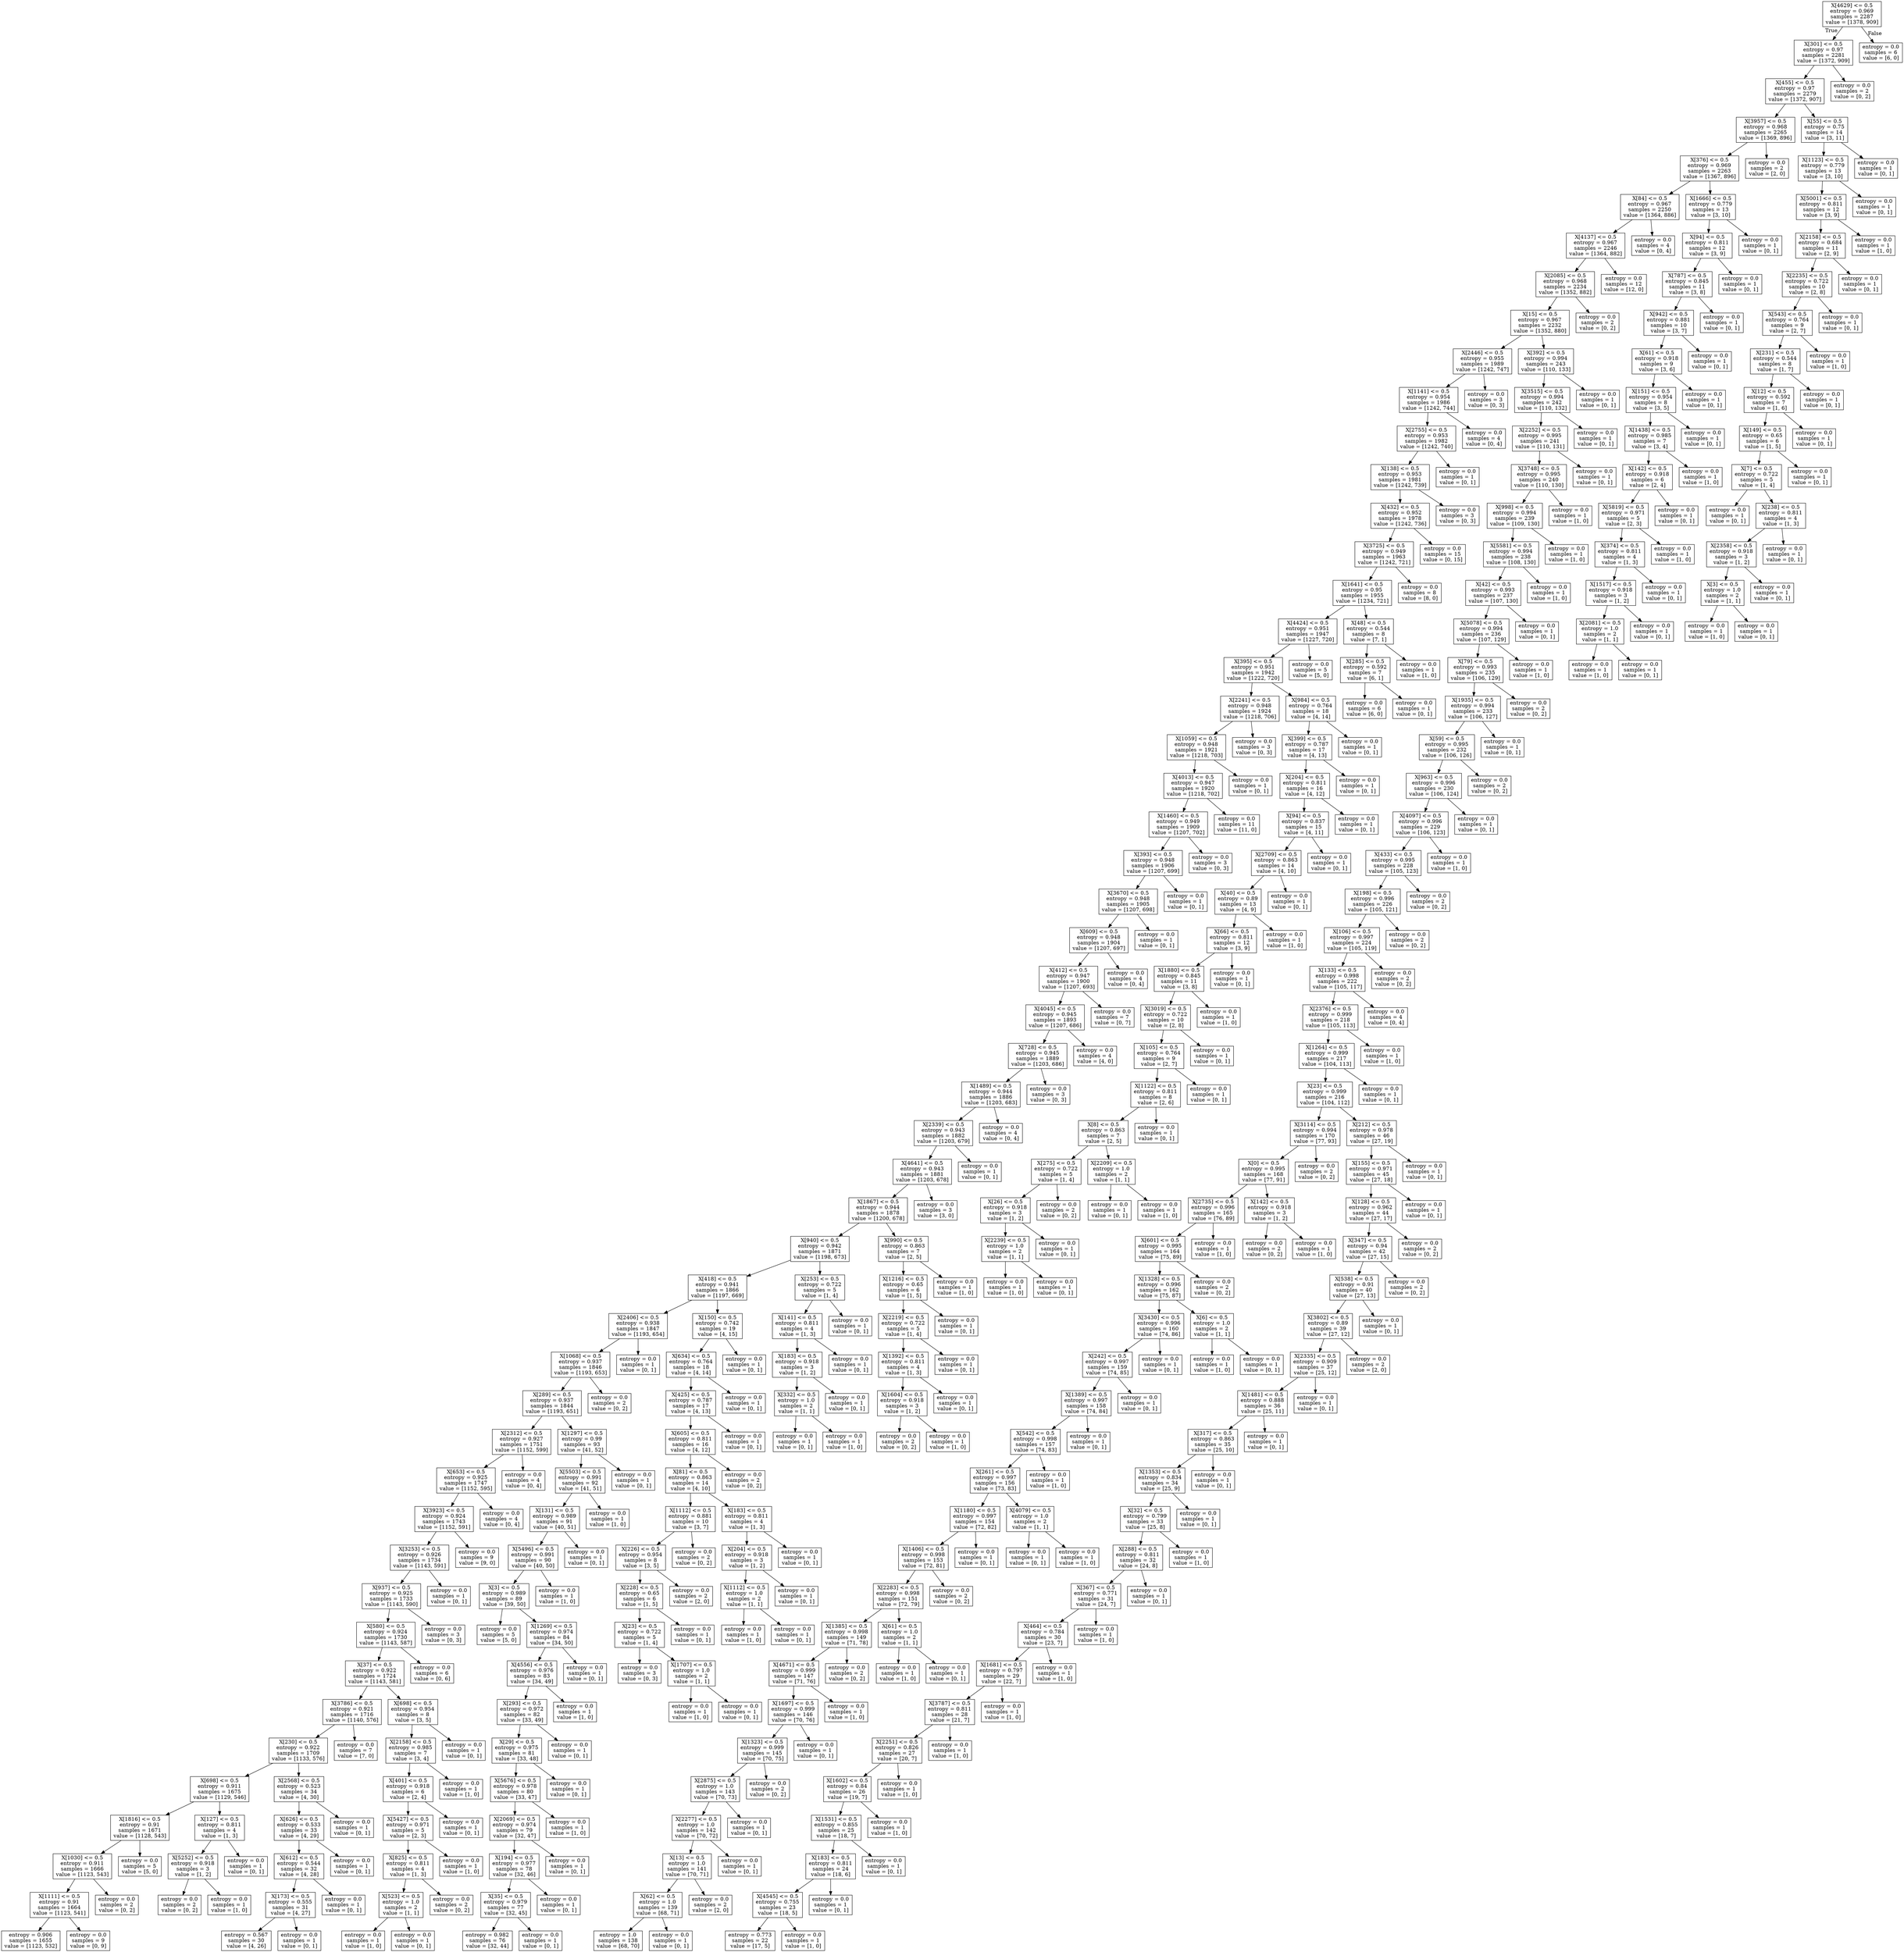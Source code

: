 digraph Tree {
node [shape=box] ;
0 [label="X[4629] <= 0.5\nentropy = 0.969\nsamples = 2287\nvalue = [1378, 909]"] ;
1 [label="X[301] <= 0.5\nentropy = 0.97\nsamples = 2281\nvalue = [1372, 909]"] ;
0 -> 1 [labeldistance=2.5, labelangle=45, headlabel="True"] ;
2 [label="X[455] <= 0.5\nentropy = 0.97\nsamples = 2279\nvalue = [1372, 907]"] ;
1 -> 2 ;
3 [label="X[3957] <= 0.5\nentropy = 0.968\nsamples = 2265\nvalue = [1369, 896]"] ;
2 -> 3 ;
4 [label="X[376] <= 0.5\nentropy = 0.969\nsamples = 2263\nvalue = [1367, 896]"] ;
3 -> 4 ;
5 [label="X[84] <= 0.5\nentropy = 0.967\nsamples = 2250\nvalue = [1364, 886]"] ;
4 -> 5 ;
6 [label="X[4137] <= 0.5\nentropy = 0.967\nsamples = 2246\nvalue = [1364, 882]"] ;
5 -> 6 ;
7 [label="X[2085] <= 0.5\nentropy = 0.968\nsamples = 2234\nvalue = [1352, 882]"] ;
6 -> 7 ;
8 [label="X[15] <= 0.5\nentropy = 0.967\nsamples = 2232\nvalue = [1352, 880]"] ;
7 -> 8 ;
9 [label="X[2446] <= 0.5\nentropy = 0.955\nsamples = 1989\nvalue = [1242, 747]"] ;
8 -> 9 ;
10 [label="X[1141] <= 0.5\nentropy = 0.954\nsamples = 1986\nvalue = [1242, 744]"] ;
9 -> 10 ;
11 [label="X[2755] <= 0.5\nentropy = 0.953\nsamples = 1982\nvalue = [1242, 740]"] ;
10 -> 11 ;
12 [label="X[138] <= 0.5\nentropy = 0.953\nsamples = 1981\nvalue = [1242, 739]"] ;
11 -> 12 ;
13 [label="X[432] <= 0.5\nentropy = 0.952\nsamples = 1978\nvalue = [1242, 736]"] ;
12 -> 13 ;
14 [label="X[3725] <= 0.5\nentropy = 0.949\nsamples = 1963\nvalue = [1242, 721]"] ;
13 -> 14 ;
15 [label="X[1641] <= 0.5\nentropy = 0.95\nsamples = 1955\nvalue = [1234, 721]"] ;
14 -> 15 ;
16 [label="X[4424] <= 0.5\nentropy = 0.951\nsamples = 1947\nvalue = [1227, 720]"] ;
15 -> 16 ;
17 [label="X[395] <= 0.5\nentropy = 0.951\nsamples = 1942\nvalue = [1222, 720]"] ;
16 -> 17 ;
18 [label="X[2241] <= 0.5\nentropy = 0.948\nsamples = 1924\nvalue = [1218, 706]"] ;
17 -> 18 ;
19 [label="X[1059] <= 0.5\nentropy = 0.948\nsamples = 1921\nvalue = [1218, 703]"] ;
18 -> 19 ;
20 [label="X[4013] <= 0.5\nentropy = 0.947\nsamples = 1920\nvalue = [1218, 702]"] ;
19 -> 20 ;
21 [label="X[1460] <= 0.5\nentropy = 0.949\nsamples = 1909\nvalue = [1207, 702]"] ;
20 -> 21 ;
22 [label="X[393] <= 0.5\nentropy = 0.948\nsamples = 1906\nvalue = [1207, 699]"] ;
21 -> 22 ;
23 [label="X[3670] <= 0.5\nentropy = 0.948\nsamples = 1905\nvalue = [1207, 698]"] ;
22 -> 23 ;
24 [label="X[609] <= 0.5\nentropy = 0.948\nsamples = 1904\nvalue = [1207, 697]"] ;
23 -> 24 ;
25 [label="X[412] <= 0.5\nentropy = 0.947\nsamples = 1900\nvalue = [1207, 693]"] ;
24 -> 25 ;
26 [label="X[4045] <= 0.5\nentropy = 0.945\nsamples = 1893\nvalue = [1207, 686]"] ;
25 -> 26 ;
27 [label="X[728] <= 0.5\nentropy = 0.945\nsamples = 1889\nvalue = [1203, 686]"] ;
26 -> 27 ;
28 [label="X[1489] <= 0.5\nentropy = 0.944\nsamples = 1886\nvalue = [1203, 683]"] ;
27 -> 28 ;
29 [label="X[2339] <= 0.5\nentropy = 0.943\nsamples = 1882\nvalue = [1203, 679]"] ;
28 -> 29 ;
30 [label="X[4641] <= 0.5\nentropy = 0.943\nsamples = 1881\nvalue = [1203, 678]"] ;
29 -> 30 ;
31 [label="X[1867] <= 0.5\nentropy = 0.944\nsamples = 1878\nvalue = [1200, 678]"] ;
30 -> 31 ;
32 [label="X[940] <= 0.5\nentropy = 0.942\nsamples = 1871\nvalue = [1198, 673]"] ;
31 -> 32 ;
33 [label="X[418] <= 0.5\nentropy = 0.941\nsamples = 1866\nvalue = [1197, 669]"] ;
32 -> 33 ;
34 [label="X[2406] <= 0.5\nentropy = 0.938\nsamples = 1847\nvalue = [1193, 654]"] ;
33 -> 34 ;
35 [label="X[1068] <= 0.5\nentropy = 0.937\nsamples = 1846\nvalue = [1193, 653]"] ;
34 -> 35 ;
36 [label="X[289] <= 0.5\nentropy = 0.937\nsamples = 1844\nvalue = [1193, 651]"] ;
35 -> 36 ;
37 [label="X[2312] <= 0.5\nentropy = 0.927\nsamples = 1751\nvalue = [1152, 599]"] ;
36 -> 37 ;
38 [label="X[653] <= 0.5\nentropy = 0.925\nsamples = 1747\nvalue = [1152, 595]"] ;
37 -> 38 ;
39 [label="X[3923] <= 0.5\nentropy = 0.924\nsamples = 1743\nvalue = [1152, 591]"] ;
38 -> 39 ;
40 [label="X[3253] <= 0.5\nentropy = 0.926\nsamples = 1734\nvalue = [1143, 591]"] ;
39 -> 40 ;
41 [label="X[937] <= 0.5\nentropy = 0.925\nsamples = 1733\nvalue = [1143, 590]"] ;
40 -> 41 ;
42 [label="X[580] <= 0.5\nentropy = 0.924\nsamples = 1730\nvalue = [1143, 587]"] ;
41 -> 42 ;
43 [label="X[37] <= 0.5\nentropy = 0.922\nsamples = 1724\nvalue = [1143, 581]"] ;
42 -> 43 ;
44 [label="X[3786] <= 0.5\nentropy = 0.921\nsamples = 1716\nvalue = [1140, 576]"] ;
43 -> 44 ;
45 [label="X[230] <= 0.5\nentropy = 0.922\nsamples = 1709\nvalue = [1133, 576]"] ;
44 -> 45 ;
46 [label="X[698] <= 0.5\nentropy = 0.911\nsamples = 1675\nvalue = [1129, 546]"] ;
45 -> 46 ;
47 [label="X[1816] <= 0.5\nentropy = 0.91\nsamples = 1671\nvalue = [1128, 543]"] ;
46 -> 47 ;
48 [label="X[1030] <= 0.5\nentropy = 0.911\nsamples = 1666\nvalue = [1123, 543]"] ;
47 -> 48 ;
49 [label="X[1111] <= 0.5\nentropy = 0.91\nsamples = 1664\nvalue = [1123, 541]"] ;
48 -> 49 ;
50 [label="entropy = 0.906\nsamples = 1655\nvalue = [1123, 532]"] ;
49 -> 50 ;
51 [label="entropy = 0.0\nsamples = 9\nvalue = [0, 9]"] ;
49 -> 51 ;
52 [label="entropy = 0.0\nsamples = 2\nvalue = [0, 2]"] ;
48 -> 52 ;
53 [label="entropy = 0.0\nsamples = 5\nvalue = [5, 0]"] ;
47 -> 53 ;
54 [label="X[127] <= 0.5\nentropy = 0.811\nsamples = 4\nvalue = [1, 3]"] ;
46 -> 54 ;
55 [label="X[5252] <= 0.5\nentropy = 0.918\nsamples = 3\nvalue = [1, 2]"] ;
54 -> 55 ;
56 [label="entropy = 0.0\nsamples = 2\nvalue = [0, 2]"] ;
55 -> 56 ;
57 [label="entropy = 0.0\nsamples = 1\nvalue = [1, 0]"] ;
55 -> 57 ;
58 [label="entropy = 0.0\nsamples = 1\nvalue = [0, 1]"] ;
54 -> 58 ;
59 [label="X[2568] <= 0.5\nentropy = 0.523\nsamples = 34\nvalue = [4, 30]"] ;
45 -> 59 ;
60 [label="X[626] <= 0.5\nentropy = 0.533\nsamples = 33\nvalue = [4, 29]"] ;
59 -> 60 ;
61 [label="X[612] <= 0.5\nentropy = 0.544\nsamples = 32\nvalue = [4, 28]"] ;
60 -> 61 ;
62 [label="X[173] <= 0.5\nentropy = 0.555\nsamples = 31\nvalue = [4, 27]"] ;
61 -> 62 ;
63 [label="entropy = 0.567\nsamples = 30\nvalue = [4, 26]"] ;
62 -> 63 ;
64 [label="entropy = 0.0\nsamples = 1\nvalue = [0, 1]"] ;
62 -> 64 ;
65 [label="entropy = 0.0\nsamples = 1\nvalue = [0, 1]"] ;
61 -> 65 ;
66 [label="entropy = 0.0\nsamples = 1\nvalue = [0, 1]"] ;
60 -> 66 ;
67 [label="entropy = 0.0\nsamples = 1\nvalue = [0, 1]"] ;
59 -> 67 ;
68 [label="entropy = 0.0\nsamples = 7\nvalue = [7, 0]"] ;
44 -> 68 ;
69 [label="X[698] <= 0.5\nentropy = 0.954\nsamples = 8\nvalue = [3, 5]"] ;
43 -> 69 ;
70 [label="X[2158] <= 0.5\nentropy = 0.985\nsamples = 7\nvalue = [3, 4]"] ;
69 -> 70 ;
71 [label="X[401] <= 0.5\nentropy = 0.918\nsamples = 6\nvalue = [2, 4]"] ;
70 -> 71 ;
72 [label="X[5427] <= 0.5\nentropy = 0.971\nsamples = 5\nvalue = [2, 3]"] ;
71 -> 72 ;
73 [label="X[825] <= 0.5\nentropy = 0.811\nsamples = 4\nvalue = [1, 3]"] ;
72 -> 73 ;
74 [label="X[523] <= 0.5\nentropy = 1.0\nsamples = 2\nvalue = [1, 1]"] ;
73 -> 74 ;
75 [label="entropy = 0.0\nsamples = 1\nvalue = [1, 0]"] ;
74 -> 75 ;
76 [label="entropy = 0.0\nsamples = 1\nvalue = [0, 1]"] ;
74 -> 76 ;
77 [label="entropy = 0.0\nsamples = 2\nvalue = [0, 2]"] ;
73 -> 77 ;
78 [label="entropy = 0.0\nsamples = 1\nvalue = [1, 0]"] ;
72 -> 78 ;
79 [label="entropy = 0.0\nsamples = 1\nvalue = [0, 1]"] ;
71 -> 79 ;
80 [label="entropy = 0.0\nsamples = 1\nvalue = [1, 0]"] ;
70 -> 80 ;
81 [label="entropy = 0.0\nsamples = 1\nvalue = [0, 1]"] ;
69 -> 81 ;
82 [label="entropy = 0.0\nsamples = 6\nvalue = [0, 6]"] ;
42 -> 82 ;
83 [label="entropy = 0.0\nsamples = 3\nvalue = [0, 3]"] ;
41 -> 83 ;
84 [label="entropy = 0.0\nsamples = 1\nvalue = [0, 1]"] ;
40 -> 84 ;
85 [label="entropy = 0.0\nsamples = 9\nvalue = [9, 0]"] ;
39 -> 85 ;
86 [label="entropy = 0.0\nsamples = 4\nvalue = [0, 4]"] ;
38 -> 86 ;
87 [label="entropy = 0.0\nsamples = 4\nvalue = [0, 4]"] ;
37 -> 87 ;
88 [label="X[1297] <= 0.5\nentropy = 0.99\nsamples = 93\nvalue = [41, 52]"] ;
36 -> 88 ;
89 [label="X[5503] <= 0.5\nentropy = 0.991\nsamples = 92\nvalue = [41, 51]"] ;
88 -> 89 ;
90 [label="X[131] <= 0.5\nentropy = 0.989\nsamples = 91\nvalue = [40, 51]"] ;
89 -> 90 ;
91 [label="X[5496] <= 0.5\nentropy = 0.991\nsamples = 90\nvalue = [40, 50]"] ;
90 -> 91 ;
92 [label="X[3] <= 0.5\nentropy = 0.989\nsamples = 89\nvalue = [39, 50]"] ;
91 -> 92 ;
93 [label="entropy = 0.0\nsamples = 5\nvalue = [5, 0]"] ;
92 -> 93 ;
94 [label="X[1269] <= 0.5\nentropy = 0.974\nsamples = 84\nvalue = [34, 50]"] ;
92 -> 94 ;
95 [label="X[4556] <= 0.5\nentropy = 0.976\nsamples = 83\nvalue = [34, 49]"] ;
94 -> 95 ;
96 [label="X[293] <= 0.5\nentropy = 0.972\nsamples = 82\nvalue = [33, 49]"] ;
95 -> 96 ;
97 [label="X[29] <= 0.5\nentropy = 0.975\nsamples = 81\nvalue = [33, 48]"] ;
96 -> 97 ;
98 [label="X[5676] <= 0.5\nentropy = 0.978\nsamples = 80\nvalue = [33, 47]"] ;
97 -> 98 ;
99 [label="X[2069] <= 0.5\nentropy = 0.974\nsamples = 79\nvalue = [32, 47]"] ;
98 -> 99 ;
100 [label="X[194] <= 0.5\nentropy = 0.977\nsamples = 78\nvalue = [32, 46]"] ;
99 -> 100 ;
101 [label="X[35] <= 0.5\nentropy = 0.979\nsamples = 77\nvalue = [32, 45]"] ;
100 -> 101 ;
102 [label="entropy = 0.982\nsamples = 76\nvalue = [32, 44]"] ;
101 -> 102 ;
103 [label="entropy = 0.0\nsamples = 1\nvalue = [0, 1]"] ;
101 -> 103 ;
104 [label="entropy = 0.0\nsamples = 1\nvalue = [0, 1]"] ;
100 -> 104 ;
105 [label="entropy = 0.0\nsamples = 1\nvalue = [0, 1]"] ;
99 -> 105 ;
106 [label="entropy = 0.0\nsamples = 1\nvalue = [1, 0]"] ;
98 -> 106 ;
107 [label="entropy = 0.0\nsamples = 1\nvalue = [0, 1]"] ;
97 -> 107 ;
108 [label="entropy = 0.0\nsamples = 1\nvalue = [0, 1]"] ;
96 -> 108 ;
109 [label="entropy = 0.0\nsamples = 1\nvalue = [1, 0]"] ;
95 -> 109 ;
110 [label="entropy = 0.0\nsamples = 1\nvalue = [0, 1]"] ;
94 -> 110 ;
111 [label="entropy = 0.0\nsamples = 1\nvalue = [1, 0]"] ;
91 -> 111 ;
112 [label="entropy = 0.0\nsamples = 1\nvalue = [0, 1]"] ;
90 -> 112 ;
113 [label="entropy = 0.0\nsamples = 1\nvalue = [1, 0]"] ;
89 -> 113 ;
114 [label="entropy = 0.0\nsamples = 1\nvalue = [0, 1]"] ;
88 -> 114 ;
115 [label="entropy = 0.0\nsamples = 2\nvalue = [0, 2]"] ;
35 -> 115 ;
116 [label="entropy = 0.0\nsamples = 1\nvalue = [0, 1]"] ;
34 -> 116 ;
117 [label="X[150] <= 0.5\nentropy = 0.742\nsamples = 19\nvalue = [4, 15]"] ;
33 -> 117 ;
118 [label="X[634] <= 0.5\nentropy = 0.764\nsamples = 18\nvalue = [4, 14]"] ;
117 -> 118 ;
119 [label="X[425] <= 0.5\nentropy = 0.787\nsamples = 17\nvalue = [4, 13]"] ;
118 -> 119 ;
120 [label="X[605] <= 0.5\nentropy = 0.811\nsamples = 16\nvalue = [4, 12]"] ;
119 -> 120 ;
121 [label="X[81] <= 0.5\nentropy = 0.863\nsamples = 14\nvalue = [4, 10]"] ;
120 -> 121 ;
122 [label="X[1112] <= 0.5\nentropy = 0.881\nsamples = 10\nvalue = [3, 7]"] ;
121 -> 122 ;
123 [label="X[226] <= 0.5\nentropy = 0.954\nsamples = 8\nvalue = [3, 5]"] ;
122 -> 123 ;
124 [label="X[228] <= 0.5\nentropy = 0.65\nsamples = 6\nvalue = [1, 5]"] ;
123 -> 124 ;
125 [label="X[23] <= 0.5\nentropy = 0.722\nsamples = 5\nvalue = [1, 4]"] ;
124 -> 125 ;
126 [label="entropy = 0.0\nsamples = 3\nvalue = [0, 3]"] ;
125 -> 126 ;
127 [label="X[1707] <= 0.5\nentropy = 1.0\nsamples = 2\nvalue = [1, 1]"] ;
125 -> 127 ;
128 [label="entropy = 0.0\nsamples = 1\nvalue = [1, 0]"] ;
127 -> 128 ;
129 [label="entropy = 0.0\nsamples = 1\nvalue = [0, 1]"] ;
127 -> 129 ;
130 [label="entropy = 0.0\nsamples = 1\nvalue = [0, 1]"] ;
124 -> 130 ;
131 [label="entropy = 0.0\nsamples = 2\nvalue = [2, 0]"] ;
123 -> 131 ;
132 [label="entropy = 0.0\nsamples = 2\nvalue = [0, 2]"] ;
122 -> 132 ;
133 [label="X[183] <= 0.5\nentropy = 0.811\nsamples = 4\nvalue = [1, 3]"] ;
121 -> 133 ;
134 [label="X[204] <= 0.5\nentropy = 0.918\nsamples = 3\nvalue = [1, 2]"] ;
133 -> 134 ;
135 [label="X[1112] <= 0.5\nentropy = 1.0\nsamples = 2\nvalue = [1, 1]"] ;
134 -> 135 ;
136 [label="entropy = 0.0\nsamples = 1\nvalue = [1, 0]"] ;
135 -> 136 ;
137 [label="entropy = 0.0\nsamples = 1\nvalue = [0, 1]"] ;
135 -> 137 ;
138 [label="entropy = 0.0\nsamples = 1\nvalue = [0, 1]"] ;
134 -> 138 ;
139 [label="entropy = 0.0\nsamples = 1\nvalue = [0, 1]"] ;
133 -> 139 ;
140 [label="entropy = 0.0\nsamples = 2\nvalue = [0, 2]"] ;
120 -> 140 ;
141 [label="entropy = 0.0\nsamples = 1\nvalue = [0, 1]"] ;
119 -> 141 ;
142 [label="entropy = 0.0\nsamples = 1\nvalue = [0, 1]"] ;
118 -> 142 ;
143 [label="entropy = 0.0\nsamples = 1\nvalue = [0, 1]"] ;
117 -> 143 ;
144 [label="X[253] <= 0.5\nentropy = 0.722\nsamples = 5\nvalue = [1, 4]"] ;
32 -> 144 ;
145 [label="X[141] <= 0.5\nentropy = 0.811\nsamples = 4\nvalue = [1, 3]"] ;
144 -> 145 ;
146 [label="X[183] <= 0.5\nentropy = 0.918\nsamples = 3\nvalue = [1, 2]"] ;
145 -> 146 ;
147 [label="X[332] <= 0.5\nentropy = 1.0\nsamples = 2\nvalue = [1, 1]"] ;
146 -> 147 ;
148 [label="entropy = 0.0\nsamples = 1\nvalue = [0, 1]"] ;
147 -> 148 ;
149 [label="entropy = 0.0\nsamples = 1\nvalue = [1, 0]"] ;
147 -> 149 ;
150 [label="entropy = 0.0\nsamples = 1\nvalue = [0, 1]"] ;
146 -> 150 ;
151 [label="entropy = 0.0\nsamples = 1\nvalue = [0, 1]"] ;
145 -> 151 ;
152 [label="entropy = 0.0\nsamples = 1\nvalue = [0, 1]"] ;
144 -> 152 ;
153 [label="X[990] <= 0.5\nentropy = 0.863\nsamples = 7\nvalue = [2, 5]"] ;
31 -> 153 ;
154 [label="X[1216] <= 0.5\nentropy = 0.65\nsamples = 6\nvalue = [1, 5]"] ;
153 -> 154 ;
155 [label="X[2219] <= 0.5\nentropy = 0.722\nsamples = 5\nvalue = [1, 4]"] ;
154 -> 155 ;
156 [label="X[1392] <= 0.5\nentropy = 0.811\nsamples = 4\nvalue = [1, 3]"] ;
155 -> 156 ;
157 [label="X[1604] <= 0.5\nentropy = 0.918\nsamples = 3\nvalue = [1, 2]"] ;
156 -> 157 ;
158 [label="entropy = 0.0\nsamples = 2\nvalue = [0, 2]"] ;
157 -> 158 ;
159 [label="entropy = 0.0\nsamples = 1\nvalue = [1, 0]"] ;
157 -> 159 ;
160 [label="entropy = 0.0\nsamples = 1\nvalue = [0, 1]"] ;
156 -> 160 ;
161 [label="entropy = 0.0\nsamples = 1\nvalue = [0, 1]"] ;
155 -> 161 ;
162 [label="entropy = 0.0\nsamples = 1\nvalue = [0, 1]"] ;
154 -> 162 ;
163 [label="entropy = 0.0\nsamples = 1\nvalue = [1, 0]"] ;
153 -> 163 ;
164 [label="entropy = 0.0\nsamples = 3\nvalue = [3, 0]"] ;
30 -> 164 ;
165 [label="entropy = 0.0\nsamples = 1\nvalue = [0, 1]"] ;
29 -> 165 ;
166 [label="entropy = 0.0\nsamples = 4\nvalue = [0, 4]"] ;
28 -> 166 ;
167 [label="entropy = 0.0\nsamples = 3\nvalue = [0, 3]"] ;
27 -> 167 ;
168 [label="entropy = 0.0\nsamples = 4\nvalue = [4, 0]"] ;
26 -> 168 ;
169 [label="entropy = 0.0\nsamples = 7\nvalue = [0, 7]"] ;
25 -> 169 ;
170 [label="entropy = 0.0\nsamples = 4\nvalue = [0, 4]"] ;
24 -> 170 ;
171 [label="entropy = 0.0\nsamples = 1\nvalue = [0, 1]"] ;
23 -> 171 ;
172 [label="entropy = 0.0\nsamples = 1\nvalue = [0, 1]"] ;
22 -> 172 ;
173 [label="entropy = 0.0\nsamples = 3\nvalue = [0, 3]"] ;
21 -> 173 ;
174 [label="entropy = 0.0\nsamples = 11\nvalue = [11, 0]"] ;
20 -> 174 ;
175 [label="entropy = 0.0\nsamples = 1\nvalue = [0, 1]"] ;
19 -> 175 ;
176 [label="entropy = 0.0\nsamples = 3\nvalue = [0, 3]"] ;
18 -> 176 ;
177 [label="X[984] <= 0.5\nentropy = 0.764\nsamples = 18\nvalue = [4, 14]"] ;
17 -> 177 ;
178 [label="X[399] <= 0.5\nentropy = 0.787\nsamples = 17\nvalue = [4, 13]"] ;
177 -> 178 ;
179 [label="X[204] <= 0.5\nentropy = 0.811\nsamples = 16\nvalue = [4, 12]"] ;
178 -> 179 ;
180 [label="X[94] <= 0.5\nentropy = 0.837\nsamples = 15\nvalue = [4, 11]"] ;
179 -> 180 ;
181 [label="X[2709] <= 0.5\nentropy = 0.863\nsamples = 14\nvalue = [4, 10]"] ;
180 -> 181 ;
182 [label="X[40] <= 0.5\nentropy = 0.89\nsamples = 13\nvalue = [4, 9]"] ;
181 -> 182 ;
183 [label="X[66] <= 0.5\nentropy = 0.811\nsamples = 12\nvalue = [3, 9]"] ;
182 -> 183 ;
184 [label="X[1880] <= 0.5\nentropy = 0.845\nsamples = 11\nvalue = [3, 8]"] ;
183 -> 184 ;
185 [label="X[3019] <= 0.5\nentropy = 0.722\nsamples = 10\nvalue = [2, 8]"] ;
184 -> 185 ;
186 [label="X[105] <= 0.5\nentropy = 0.764\nsamples = 9\nvalue = [2, 7]"] ;
185 -> 186 ;
187 [label="X[1122] <= 0.5\nentropy = 0.811\nsamples = 8\nvalue = [2, 6]"] ;
186 -> 187 ;
188 [label="X[8] <= 0.5\nentropy = 0.863\nsamples = 7\nvalue = [2, 5]"] ;
187 -> 188 ;
189 [label="X[275] <= 0.5\nentropy = 0.722\nsamples = 5\nvalue = [1, 4]"] ;
188 -> 189 ;
190 [label="X[26] <= 0.5\nentropy = 0.918\nsamples = 3\nvalue = [1, 2]"] ;
189 -> 190 ;
191 [label="X[2239] <= 0.5\nentropy = 1.0\nsamples = 2\nvalue = [1, 1]"] ;
190 -> 191 ;
192 [label="entropy = 0.0\nsamples = 1\nvalue = [1, 0]"] ;
191 -> 192 ;
193 [label="entropy = 0.0\nsamples = 1\nvalue = [0, 1]"] ;
191 -> 193 ;
194 [label="entropy = 0.0\nsamples = 1\nvalue = [0, 1]"] ;
190 -> 194 ;
195 [label="entropy = 0.0\nsamples = 2\nvalue = [0, 2]"] ;
189 -> 195 ;
196 [label="X[2209] <= 0.5\nentropy = 1.0\nsamples = 2\nvalue = [1, 1]"] ;
188 -> 196 ;
197 [label="entropy = 0.0\nsamples = 1\nvalue = [0, 1]"] ;
196 -> 197 ;
198 [label="entropy = 0.0\nsamples = 1\nvalue = [1, 0]"] ;
196 -> 198 ;
199 [label="entropy = 0.0\nsamples = 1\nvalue = [0, 1]"] ;
187 -> 199 ;
200 [label="entropy = 0.0\nsamples = 1\nvalue = [0, 1]"] ;
186 -> 200 ;
201 [label="entropy = 0.0\nsamples = 1\nvalue = [0, 1]"] ;
185 -> 201 ;
202 [label="entropy = 0.0\nsamples = 1\nvalue = [1, 0]"] ;
184 -> 202 ;
203 [label="entropy = 0.0\nsamples = 1\nvalue = [0, 1]"] ;
183 -> 203 ;
204 [label="entropy = 0.0\nsamples = 1\nvalue = [1, 0]"] ;
182 -> 204 ;
205 [label="entropy = 0.0\nsamples = 1\nvalue = [0, 1]"] ;
181 -> 205 ;
206 [label="entropy = 0.0\nsamples = 1\nvalue = [0, 1]"] ;
180 -> 206 ;
207 [label="entropy = 0.0\nsamples = 1\nvalue = [0, 1]"] ;
179 -> 207 ;
208 [label="entropy = 0.0\nsamples = 1\nvalue = [0, 1]"] ;
178 -> 208 ;
209 [label="entropy = 0.0\nsamples = 1\nvalue = [0, 1]"] ;
177 -> 209 ;
210 [label="entropy = 0.0\nsamples = 5\nvalue = [5, 0]"] ;
16 -> 210 ;
211 [label="X[48] <= 0.5\nentropy = 0.544\nsamples = 8\nvalue = [7, 1]"] ;
15 -> 211 ;
212 [label="X[285] <= 0.5\nentropy = 0.592\nsamples = 7\nvalue = [6, 1]"] ;
211 -> 212 ;
213 [label="entropy = 0.0\nsamples = 6\nvalue = [6, 0]"] ;
212 -> 213 ;
214 [label="entropy = 0.0\nsamples = 1\nvalue = [0, 1]"] ;
212 -> 214 ;
215 [label="entropy = 0.0\nsamples = 1\nvalue = [1, 0]"] ;
211 -> 215 ;
216 [label="entropy = 0.0\nsamples = 8\nvalue = [8, 0]"] ;
14 -> 216 ;
217 [label="entropy = 0.0\nsamples = 15\nvalue = [0, 15]"] ;
13 -> 217 ;
218 [label="entropy = 0.0\nsamples = 3\nvalue = [0, 3]"] ;
12 -> 218 ;
219 [label="entropy = 0.0\nsamples = 1\nvalue = [0, 1]"] ;
11 -> 219 ;
220 [label="entropy = 0.0\nsamples = 4\nvalue = [0, 4]"] ;
10 -> 220 ;
221 [label="entropy = 0.0\nsamples = 3\nvalue = [0, 3]"] ;
9 -> 221 ;
222 [label="X[392] <= 0.5\nentropy = 0.994\nsamples = 243\nvalue = [110, 133]"] ;
8 -> 222 ;
223 [label="X[3515] <= 0.5\nentropy = 0.994\nsamples = 242\nvalue = [110, 132]"] ;
222 -> 223 ;
224 [label="X[2252] <= 0.5\nentropy = 0.995\nsamples = 241\nvalue = [110, 131]"] ;
223 -> 224 ;
225 [label="X[3748] <= 0.5\nentropy = 0.995\nsamples = 240\nvalue = [110, 130]"] ;
224 -> 225 ;
226 [label="X[998] <= 0.5\nentropy = 0.994\nsamples = 239\nvalue = [109, 130]"] ;
225 -> 226 ;
227 [label="X[5581] <= 0.5\nentropy = 0.994\nsamples = 238\nvalue = [108, 130]"] ;
226 -> 227 ;
228 [label="X[42] <= 0.5\nentropy = 0.993\nsamples = 237\nvalue = [107, 130]"] ;
227 -> 228 ;
229 [label="X[5078] <= 0.5\nentropy = 0.994\nsamples = 236\nvalue = [107, 129]"] ;
228 -> 229 ;
230 [label="X[79] <= 0.5\nentropy = 0.993\nsamples = 235\nvalue = [106, 129]"] ;
229 -> 230 ;
231 [label="X[1935] <= 0.5\nentropy = 0.994\nsamples = 233\nvalue = [106, 127]"] ;
230 -> 231 ;
232 [label="X[59] <= 0.5\nentropy = 0.995\nsamples = 232\nvalue = [106, 126]"] ;
231 -> 232 ;
233 [label="X[963] <= 0.5\nentropy = 0.996\nsamples = 230\nvalue = [106, 124]"] ;
232 -> 233 ;
234 [label="X[4097] <= 0.5\nentropy = 0.996\nsamples = 229\nvalue = [106, 123]"] ;
233 -> 234 ;
235 [label="X[433] <= 0.5\nentropy = 0.995\nsamples = 228\nvalue = [105, 123]"] ;
234 -> 235 ;
236 [label="X[198] <= 0.5\nentropy = 0.996\nsamples = 226\nvalue = [105, 121]"] ;
235 -> 236 ;
237 [label="X[106] <= 0.5\nentropy = 0.997\nsamples = 224\nvalue = [105, 119]"] ;
236 -> 237 ;
238 [label="X[133] <= 0.5\nentropy = 0.998\nsamples = 222\nvalue = [105, 117]"] ;
237 -> 238 ;
239 [label="X[2376] <= 0.5\nentropy = 0.999\nsamples = 218\nvalue = [105, 113]"] ;
238 -> 239 ;
240 [label="X[1264] <= 0.5\nentropy = 0.999\nsamples = 217\nvalue = [104, 113]"] ;
239 -> 240 ;
241 [label="X[23] <= 0.5\nentropy = 0.999\nsamples = 216\nvalue = [104, 112]"] ;
240 -> 241 ;
242 [label="X[3114] <= 0.5\nentropy = 0.994\nsamples = 170\nvalue = [77, 93]"] ;
241 -> 242 ;
243 [label="X[0] <= 0.5\nentropy = 0.995\nsamples = 168\nvalue = [77, 91]"] ;
242 -> 243 ;
244 [label="X[2735] <= 0.5\nentropy = 0.996\nsamples = 165\nvalue = [76, 89]"] ;
243 -> 244 ;
245 [label="X[601] <= 0.5\nentropy = 0.995\nsamples = 164\nvalue = [75, 89]"] ;
244 -> 245 ;
246 [label="X[1328] <= 0.5\nentropy = 0.996\nsamples = 162\nvalue = [75, 87]"] ;
245 -> 246 ;
247 [label="X[3430] <= 0.5\nentropy = 0.996\nsamples = 160\nvalue = [74, 86]"] ;
246 -> 247 ;
248 [label="X[242] <= 0.5\nentropy = 0.997\nsamples = 159\nvalue = [74, 85]"] ;
247 -> 248 ;
249 [label="X[1389] <= 0.5\nentropy = 0.997\nsamples = 158\nvalue = [74, 84]"] ;
248 -> 249 ;
250 [label="X[542] <= 0.5\nentropy = 0.998\nsamples = 157\nvalue = [74, 83]"] ;
249 -> 250 ;
251 [label="X[261] <= 0.5\nentropy = 0.997\nsamples = 156\nvalue = [73, 83]"] ;
250 -> 251 ;
252 [label="X[1180] <= 0.5\nentropy = 0.997\nsamples = 154\nvalue = [72, 82]"] ;
251 -> 252 ;
253 [label="X[1406] <= 0.5\nentropy = 0.998\nsamples = 153\nvalue = [72, 81]"] ;
252 -> 253 ;
254 [label="X[2283] <= 0.5\nentropy = 0.998\nsamples = 151\nvalue = [72, 79]"] ;
253 -> 254 ;
255 [label="X[1385] <= 0.5\nentropy = 0.998\nsamples = 149\nvalue = [71, 78]"] ;
254 -> 255 ;
256 [label="X[4671] <= 0.5\nentropy = 0.999\nsamples = 147\nvalue = [71, 76]"] ;
255 -> 256 ;
257 [label="X[1697] <= 0.5\nentropy = 0.999\nsamples = 146\nvalue = [70, 76]"] ;
256 -> 257 ;
258 [label="X[1323] <= 0.5\nentropy = 0.999\nsamples = 145\nvalue = [70, 75]"] ;
257 -> 258 ;
259 [label="X[2875] <= 0.5\nentropy = 1.0\nsamples = 143\nvalue = [70, 73]"] ;
258 -> 259 ;
260 [label="X[2277] <= 0.5\nentropy = 1.0\nsamples = 142\nvalue = [70, 72]"] ;
259 -> 260 ;
261 [label="X[13] <= 0.5\nentropy = 1.0\nsamples = 141\nvalue = [70, 71]"] ;
260 -> 261 ;
262 [label="X[62] <= 0.5\nentropy = 1.0\nsamples = 139\nvalue = [68, 71]"] ;
261 -> 262 ;
263 [label="entropy = 1.0\nsamples = 138\nvalue = [68, 70]"] ;
262 -> 263 ;
264 [label="entropy = 0.0\nsamples = 1\nvalue = [0, 1]"] ;
262 -> 264 ;
265 [label="entropy = 0.0\nsamples = 2\nvalue = [2, 0]"] ;
261 -> 265 ;
266 [label="entropy = 0.0\nsamples = 1\nvalue = [0, 1]"] ;
260 -> 266 ;
267 [label="entropy = 0.0\nsamples = 1\nvalue = [0, 1]"] ;
259 -> 267 ;
268 [label="entropy = 0.0\nsamples = 2\nvalue = [0, 2]"] ;
258 -> 268 ;
269 [label="entropy = 0.0\nsamples = 1\nvalue = [0, 1]"] ;
257 -> 269 ;
270 [label="entropy = 0.0\nsamples = 1\nvalue = [1, 0]"] ;
256 -> 270 ;
271 [label="entropy = 0.0\nsamples = 2\nvalue = [0, 2]"] ;
255 -> 271 ;
272 [label="X[61] <= 0.5\nentropy = 1.0\nsamples = 2\nvalue = [1, 1]"] ;
254 -> 272 ;
273 [label="entropy = 0.0\nsamples = 1\nvalue = [1, 0]"] ;
272 -> 273 ;
274 [label="entropy = 0.0\nsamples = 1\nvalue = [0, 1]"] ;
272 -> 274 ;
275 [label="entropy = 0.0\nsamples = 2\nvalue = [0, 2]"] ;
253 -> 275 ;
276 [label="entropy = 0.0\nsamples = 1\nvalue = [0, 1]"] ;
252 -> 276 ;
277 [label="X[4079] <= 0.5\nentropy = 1.0\nsamples = 2\nvalue = [1, 1]"] ;
251 -> 277 ;
278 [label="entropy = 0.0\nsamples = 1\nvalue = [0, 1]"] ;
277 -> 278 ;
279 [label="entropy = 0.0\nsamples = 1\nvalue = [1, 0]"] ;
277 -> 279 ;
280 [label="entropy = 0.0\nsamples = 1\nvalue = [1, 0]"] ;
250 -> 280 ;
281 [label="entropy = 0.0\nsamples = 1\nvalue = [0, 1]"] ;
249 -> 281 ;
282 [label="entropy = 0.0\nsamples = 1\nvalue = [0, 1]"] ;
248 -> 282 ;
283 [label="entropy = 0.0\nsamples = 1\nvalue = [0, 1]"] ;
247 -> 283 ;
284 [label="X[6] <= 0.5\nentropy = 1.0\nsamples = 2\nvalue = [1, 1]"] ;
246 -> 284 ;
285 [label="entropy = 0.0\nsamples = 1\nvalue = [1, 0]"] ;
284 -> 285 ;
286 [label="entropy = 0.0\nsamples = 1\nvalue = [0, 1]"] ;
284 -> 286 ;
287 [label="entropy = 0.0\nsamples = 2\nvalue = [0, 2]"] ;
245 -> 287 ;
288 [label="entropy = 0.0\nsamples = 1\nvalue = [1, 0]"] ;
244 -> 288 ;
289 [label="X[142] <= 0.5\nentropy = 0.918\nsamples = 3\nvalue = [1, 2]"] ;
243 -> 289 ;
290 [label="entropy = 0.0\nsamples = 2\nvalue = [0, 2]"] ;
289 -> 290 ;
291 [label="entropy = 0.0\nsamples = 1\nvalue = [1, 0]"] ;
289 -> 291 ;
292 [label="entropy = 0.0\nsamples = 2\nvalue = [0, 2]"] ;
242 -> 292 ;
293 [label="X[212] <= 0.5\nentropy = 0.978\nsamples = 46\nvalue = [27, 19]"] ;
241 -> 293 ;
294 [label="X[155] <= 0.5\nentropy = 0.971\nsamples = 45\nvalue = [27, 18]"] ;
293 -> 294 ;
295 [label="X[128] <= 0.5\nentropy = 0.962\nsamples = 44\nvalue = [27, 17]"] ;
294 -> 295 ;
296 [label="X[347] <= 0.5\nentropy = 0.94\nsamples = 42\nvalue = [27, 15]"] ;
295 -> 296 ;
297 [label="X[538] <= 0.5\nentropy = 0.91\nsamples = 40\nvalue = [27, 13]"] ;
296 -> 297 ;
298 [label="X[3802] <= 0.5\nentropy = 0.89\nsamples = 39\nvalue = [27, 12]"] ;
297 -> 298 ;
299 [label="X[2335] <= 0.5\nentropy = 0.909\nsamples = 37\nvalue = [25, 12]"] ;
298 -> 299 ;
300 [label="X[1481] <= 0.5\nentropy = 0.888\nsamples = 36\nvalue = [25, 11]"] ;
299 -> 300 ;
301 [label="X[317] <= 0.5\nentropy = 0.863\nsamples = 35\nvalue = [25, 10]"] ;
300 -> 301 ;
302 [label="X[1353] <= 0.5\nentropy = 0.834\nsamples = 34\nvalue = [25, 9]"] ;
301 -> 302 ;
303 [label="X[32] <= 0.5\nentropy = 0.799\nsamples = 33\nvalue = [25, 8]"] ;
302 -> 303 ;
304 [label="X[288] <= 0.5\nentropy = 0.811\nsamples = 32\nvalue = [24, 8]"] ;
303 -> 304 ;
305 [label="X[367] <= 0.5\nentropy = 0.771\nsamples = 31\nvalue = [24, 7]"] ;
304 -> 305 ;
306 [label="X[464] <= 0.5\nentropy = 0.784\nsamples = 30\nvalue = [23, 7]"] ;
305 -> 306 ;
307 [label="X[1681] <= 0.5\nentropy = 0.797\nsamples = 29\nvalue = [22, 7]"] ;
306 -> 307 ;
308 [label="X[3787] <= 0.5\nentropy = 0.811\nsamples = 28\nvalue = [21, 7]"] ;
307 -> 308 ;
309 [label="X[2251] <= 0.5\nentropy = 0.826\nsamples = 27\nvalue = [20, 7]"] ;
308 -> 309 ;
310 [label="X[1602] <= 0.5\nentropy = 0.84\nsamples = 26\nvalue = [19, 7]"] ;
309 -> 310 ;
311 [label="X[1531] <= 0.5\nentropy = 0.855\nsamples = 25\nvalue = [18, 7]"] ;
310 -> 311 ;
312 [label="X[183] <= 0.5\nentropy = 0.811\nsamples = 24\nvalue = [18, 6]"] ;
311 -> 312 ;
313 [label="X[4545] <= 0.5\nentropy = 0.755\nsamples = 23\nvalue = [18, 5]"] ;
312 -> 313 ;
314 [label="entropy = 0.773\nsamples = 22\nvalue = [17, 5]"] ;
313 -> 314 ;
315 [label="entropy = 0.0\nsamples = 1\nvalue = [1, 0]"] ;
313 -> 315 ;
316 [label="entropy = 0.0\nsamples = 1\nvalue = [0, 1]"] ;
312 -> 316 ;
317 [label="entropy = 0.0\nsamples = 1\nvalue = [0, 1]"] ;
311 -> 317 ;
318 [label="entropy = 0.0\nsamples = 1\nvalue = [1, 0]"] ;
310 -> 318 ;
319 [label="entropy = 0.0\nsamples = 1\nvalue = [1, 0]"] ;
309 -> 319 ;
320 [label="entropy = 0.0\nsamples = 1\nvalue = [1, 0]"] ;
308 -> 320 ;
321 [label="entropy = 0.0\nsamples = 1\nvalue = [1, 0]"] ;
307 -> 321 ;
322 [label="entropy = 0.0\nsamples = 1\nvalue = [1, 0]"] ;
306 -> 322 ;
323 [label="entropy = 0.0\nsamples = 1\nvalue = [1, 0]"] ;
305 -> 323 ;
324 [label="entropy = 0.0\nsamples = 1\nvalue = [0, 1]"] ;
304 -> 324 ;
325 [label="entropy = 0.0\nsamples = 1\nvalue = [1, 0]"] ;
303 -> 325 ;
326 [label="entropy = 0.0\nsamples = 1\nvalue = [0, 1]"] ;
302 -> 326 ;
327 [label="entropy = 0.0\nsamples = 1\nvalue = [0, 1]"] ;
301 -> 327 ;
328 [label="entropy = 0.0\nsamples = 1\nvalue = [0, 1]"] ;
300 -> 328 ;
329 [label="entropy = 0.0\nsamples = 1\nvalue = [0, 1]"] ;
299 -> 329 ;
330 [label="entropy = 0.0\nsamples = 2\nvalue = [2, 0]"] ;
298 -> 330 ;
331 [label="entropy = 0.0\nsamples = 1\nvalue = [0, 1]"] ;
297 -> 331 ;
332 [label="entropy = 0.0\nsamples = 2\nvalue = [0, 2]"] ;
296 -> 332 ;
333 [label="entropy = 0.0\nsamples = 2\nvalue = [0, 2]"] ;
295 -> 333 ;
334 [label="entropy = 0.0\nsamples = 1\nvalue = [0, 1]"] ;
294 -> 334 ;
335 [label="entropy = 0.0\nsamples = 1\nvalue = [0, 1]"] ;
293 -> 335 ;
336 [label="entropy = 0.0\nsamples = 1\nvalue = [0, 1]"] ;
240 -> 336 ;
337 [label="entropy = 0.0\nsamples = 1\nvalue = [1, 0]"] ;
239 -> 337 ;
338 [label="entropy = 0.0\nsamples = 4\nvalue = [0, 4]"] ;
238 -> 338 ;
339 [label="entropy = 0.0\nsamples = 2\nvalue = [0, 2]"] ;
237 -> 339 ;
340 [label="entropy = 0.0\nsamples = 2\nvalue = [0, 2]"] ;
236 -> 340 ;
341 [label="entropy = 0.0\nsamples = 2\nvalue = [0, 2]"] ;
235 -> 341 ;
342 [label="entropy = 0.0\nsamples = 1\nvalue = [1, 0]"] ;
234 -> 342 ;
343 [label="entropy = 0.0\nsamples = 1\nvalue = [0, 1]"] ;
233 -> 343 ;
344 [label="entropy = 0.0\nsamples = 2\nvalue = [0, 2]"] ;
232 -> 344 ;
345 [label="entropy = 0.0\nsamples = 1\nvalue = [0, 1]"] ;
231 -> 345 ;
346 [label="entropy = 0.0\nsamples = 2\nvalue = [0, 2]"] ;
230 -> 346 ;
347 [label="entropy = 0.0\nsamples = 1\nvalue = [1, 0]"] ;
229 -> 347 ;
348 [label="entropy = 0.0\nsamples = 1\nvalue = [0, 1]"] ;
228 -> 348 ;
349 [label="entropy = 0.0\nsamples = 1\nvalue = [1, 0]"] ;
227 -> 349 ;
350 [label="entropy = 0.0\nsamples = 1\nvalue = [1, 0]"] ;
226 -> 350 ;
351 [label="entropy = 0.0\nsamples = 1\nvalue = [1, 0]"] ;
225 -> 351 ;
352 [label="entropy = 0.0\nsamples = 1\nvalue = [0, 1]"] ;
224 -> 352 ;
353 [label="entropy = 0.0\nsamples = 1\nvalue = [0, 1]"] ;
223 -> 353 ;
354 [label="entropy = 0.0\nsamples = 1\nvalue = [0, 1]"] ;
222 -> 354 ;
355 [label="entropy = 0.0\nsamples = 2\nvalue = [0, 2]"] ;
7 -> 355 ;
356 [label="entropy = 0.0\nsamples = 12\nvalue = [12, 0]"] ;
6 -> 356 ;
357 [label="entropy = 0.0\nsamples = 4\nvalue = [0, 4]"] ;
5 -> 357 ;
358 [label="X[1666] <= 0.5\nentropy = 0.779\nsamples = 13\nvalue = [3, 10]"] ;
4 -> 358 ;
359 [label="X[94] <= 0.5\nentropy = 0.811\nsamples = 12\nvalue = [3, 9]"] ;
358 -> 359 ;
360 [label="X[787] <= 0.5\nentropy = 0.845\nsamples = 11\nvalue = [3, 8]"] ;
359 -> 360 ;
361 [label="X[942] <= 0.5\nentropy = 0.881\nsamples = 10\nvalue = [3, 7]"] ;
360 -> 361 ;
362 [label="X[61] <= 0.5\nentropy = 0.918\nsamples = 9\nvalue = [3, 6]"] ;
361 -> 362 ;
363 [label="X[151] <= 0.5\nentropy = 0.954\nsamples = 8\nvalue = [3, 5]"] ;
362 -> 363 ;
364 [label="X[1438] <= 0.5\nentropy = 0.985\nsamples = 7\nvalue = [3, 4]"] ;
363 -> 364 ;
365 [label="X[142] <= 0.5\nentropy = 0.918\nsamples = 6\nvalue = [2, 4]"] ;
364 -> 365 ;
366 [label="X[5819] <= 0.5\nentropy = 0.971\nsamples = 5\nvalue = [2, 3]"] ;
365 -> 366 ;
367 [label="X[374] <= 0.5\nentropy = 0.811\nsamples = 4\nvalue = [1, 3]"] ;
366 -> 367 ;
368 [label="X[1517] <= 0.5\nentropy = 0.918\nsamples = 3\nvalue = [1, 2]"] ;
367 -> 368 ;
369 [label="X[2081] <= 0.5\nentropy = 1.0\nsamples = 2\nvalue = [1, 1]"] ;
368 -> 369 ;
370 [label="entropy = 0.0\nsamples = 1\nvalue = [1, 0]"] ;
369 -> 370 ;
371 [label="entropy = 0.0\nsamples = 1\nvalue = [0, 1]"] ;
369 -> 371 ;
372 [label="entropy = 0.0\nsamples = 1\nvalue = [0, 1]"] ;
368 -> 372 ;
373 [label="entropy = 0.0\nsamples = 1\nvalue = [0, 1]"] ;
367 -> 373 ;
374 [label="entropy = 0.0\nsamples = 1\nvalue = [1, 0]"] ;
366 -> 374 ;
375 [label="entropy = 0.0\nsamples = 1\nvalue = [0, 1]"] ;
365 -> 375 ;
376 [label="entropy = 0.0\nsamples = 1\nvalue = [1, 0]"] ;
364 -> 376 ;
377 [label="entropy = 0.0\nsamples = 1\nvalue = [0, 1]"] ;
363 -> 377 ;
378 [label="entropy = 0.0\nsamples = 1\nvalue = [0, 1]"] ;
362 -> 378 ;
379 [label="entropy = 0.0\nsamples = 1\nvalue = [0, 1]"] ;
361 -> 379 ;
380 [label="entropy = 0.0\nsamples = 1\nvalue = [0, 1]"] ;
360 -> 380 ;
381 [label="entropy = 0.0\nsamples = 1\nvalue = [0, 1]"] ;
359 -> 381 ;
382 [label="entropy = 0.0\nsamples = 1\nvalue = [0, 1]"] ;
358 -> 382 ;
383 [label="entropy = 0.0\nsamples = 2\nvalue = [2, 0]"] ;
3 -> 383 ;
384 [label="X[55] <= 0.5\nentropy = 0.75\nsamples = 14\nvalue = [3, 11]"] ;
2 -> 384 ;
385 [label="X[1123] <= 0.5\nentropy = 0.779\nsamples = 13\nvalue = [3, 10]"] ;
384 -> 385 ;
386 [label="X[5001] <= 0.5\nentropy = 0.811\nsamples = 12\nvalue = [3, 9]"] ;
385 -> 386 ;
387 [label="X[2158] <= 0.5\nentropy = 0.684\nsamples = 11\nvalue = [2, 9]"] ;
386 -> 387 ;
388 [label="X[2235] <= 0.5\nentropy = 0.722\nsamples = 10\nvalue = [2, 8]"] ;
387 -> 388 ;
389 [label="X[543] <= 0.5\nentropy = 0.764\nsamples = 9\nvalue = [2, 7]"] ;
388 -> 389 ;
390 [label="X[231] <= 0.5\nentropy = 0.544\nsamples = 8\nvalue = [1, 7]"] ;
389 -> 390 ;
391 [label="X[12] <= 0.5\nentropy = 0.592\nsamples = 7\nvalue = [1, 6]"] ;
390 -> 391 ;
392 [label="X[149] <= 0.5\nentropy = 0.65\nsamples = 6\nvalue = [1, 5]"] ;
391 -> 392 ;
393 [label="X[7] <= 0.5\nentropy = 0.722\nsamples = 5\nvalue = [1, 4]"] ;
392 -> 393 ;
394 [label="entropy = 0.0\nsamples = 1\nvalue = [0, 1]"] ;
393 -> 394 ;
395 [label="X[238] <= 0.5\nentropy = 0.811\nsamples = 4\nvalue = [1, 3]"] ;
393 -> 395 ;
396 [label="X[2358] <= 0.5\nentropy = 0.918\nsamples = 3\nvalue = [1, 2]"] ;
395 -> 396 ;
397 [label="X[3] <= 0.5\nentropy = 1.0\nsamples = 2\nvalue = [1, 1]"] ;
396 -> 397 ;
398 [label="entropy = 0.0\nsamples = 1\nvalue = [1, 0]"] ;
397 -> 398 ;
399 [label="entropy = 0.0\nsamples = 1\nvalue = [0, 1]"] ;
397 -> 399 ;
400 [label="entropy = 0.0\nsamples = 1\nvalue = [0, 1]"] ;
396 -> 400 ;
401 [label="entropy = 0.0\nsamples = 1\nvalue = [0, 1]"] ;
395 -> 401 ;
402 [label="entropy = 0.0\nsamples = 1\nvalue = [0, 1]"] ;
392 -> 402 ;
403 [label="entropy = 0.0\nsamples = 1\nvalue = [0, 1]"] ;
391 -> 403 ;
404 [label="entropy = 0.0\nsamples = 1\nvalue = [0, 1]"] ;
390 -> 404 ;
405 [label="entropy = 0.0\nsamples = 1\nvalue = [1, 0]"] ;
389 -> 405 ;
406 [label="entropy = 0.0\nsamples = 1\nvalue = [0, 1]"] ;
388 -> 406 ;
407 [label="entropy = 0.0\nsamples = 1\nvalue = [0, 1]"] ;
387 -> 407 ;
408 [label="entropy = 0.0\nsamples = 1\nvalue = [1, 0]"] ;
386 -> 408 ;
409 [label="entropy = 0.0\nsamples = 1\nvalue = [0, 1]"] ;
385 -> 409 ;
410 [label="entropy = 0.0\nsamples = 1\nvalue = [0, 1]"] ;
384 -> 410 ;
411 [label="entropy = 0.0\nsamples = 2\nvalue = [0, 2]"] ;
1 -> 411 ;
412 [label="entropy = 0.0\nsamples = 6\nvalue = [6, 0]"] ;
0 -> 412 [labeldistance=2.5, labelangle=-45, headlabel="False"] ;
}